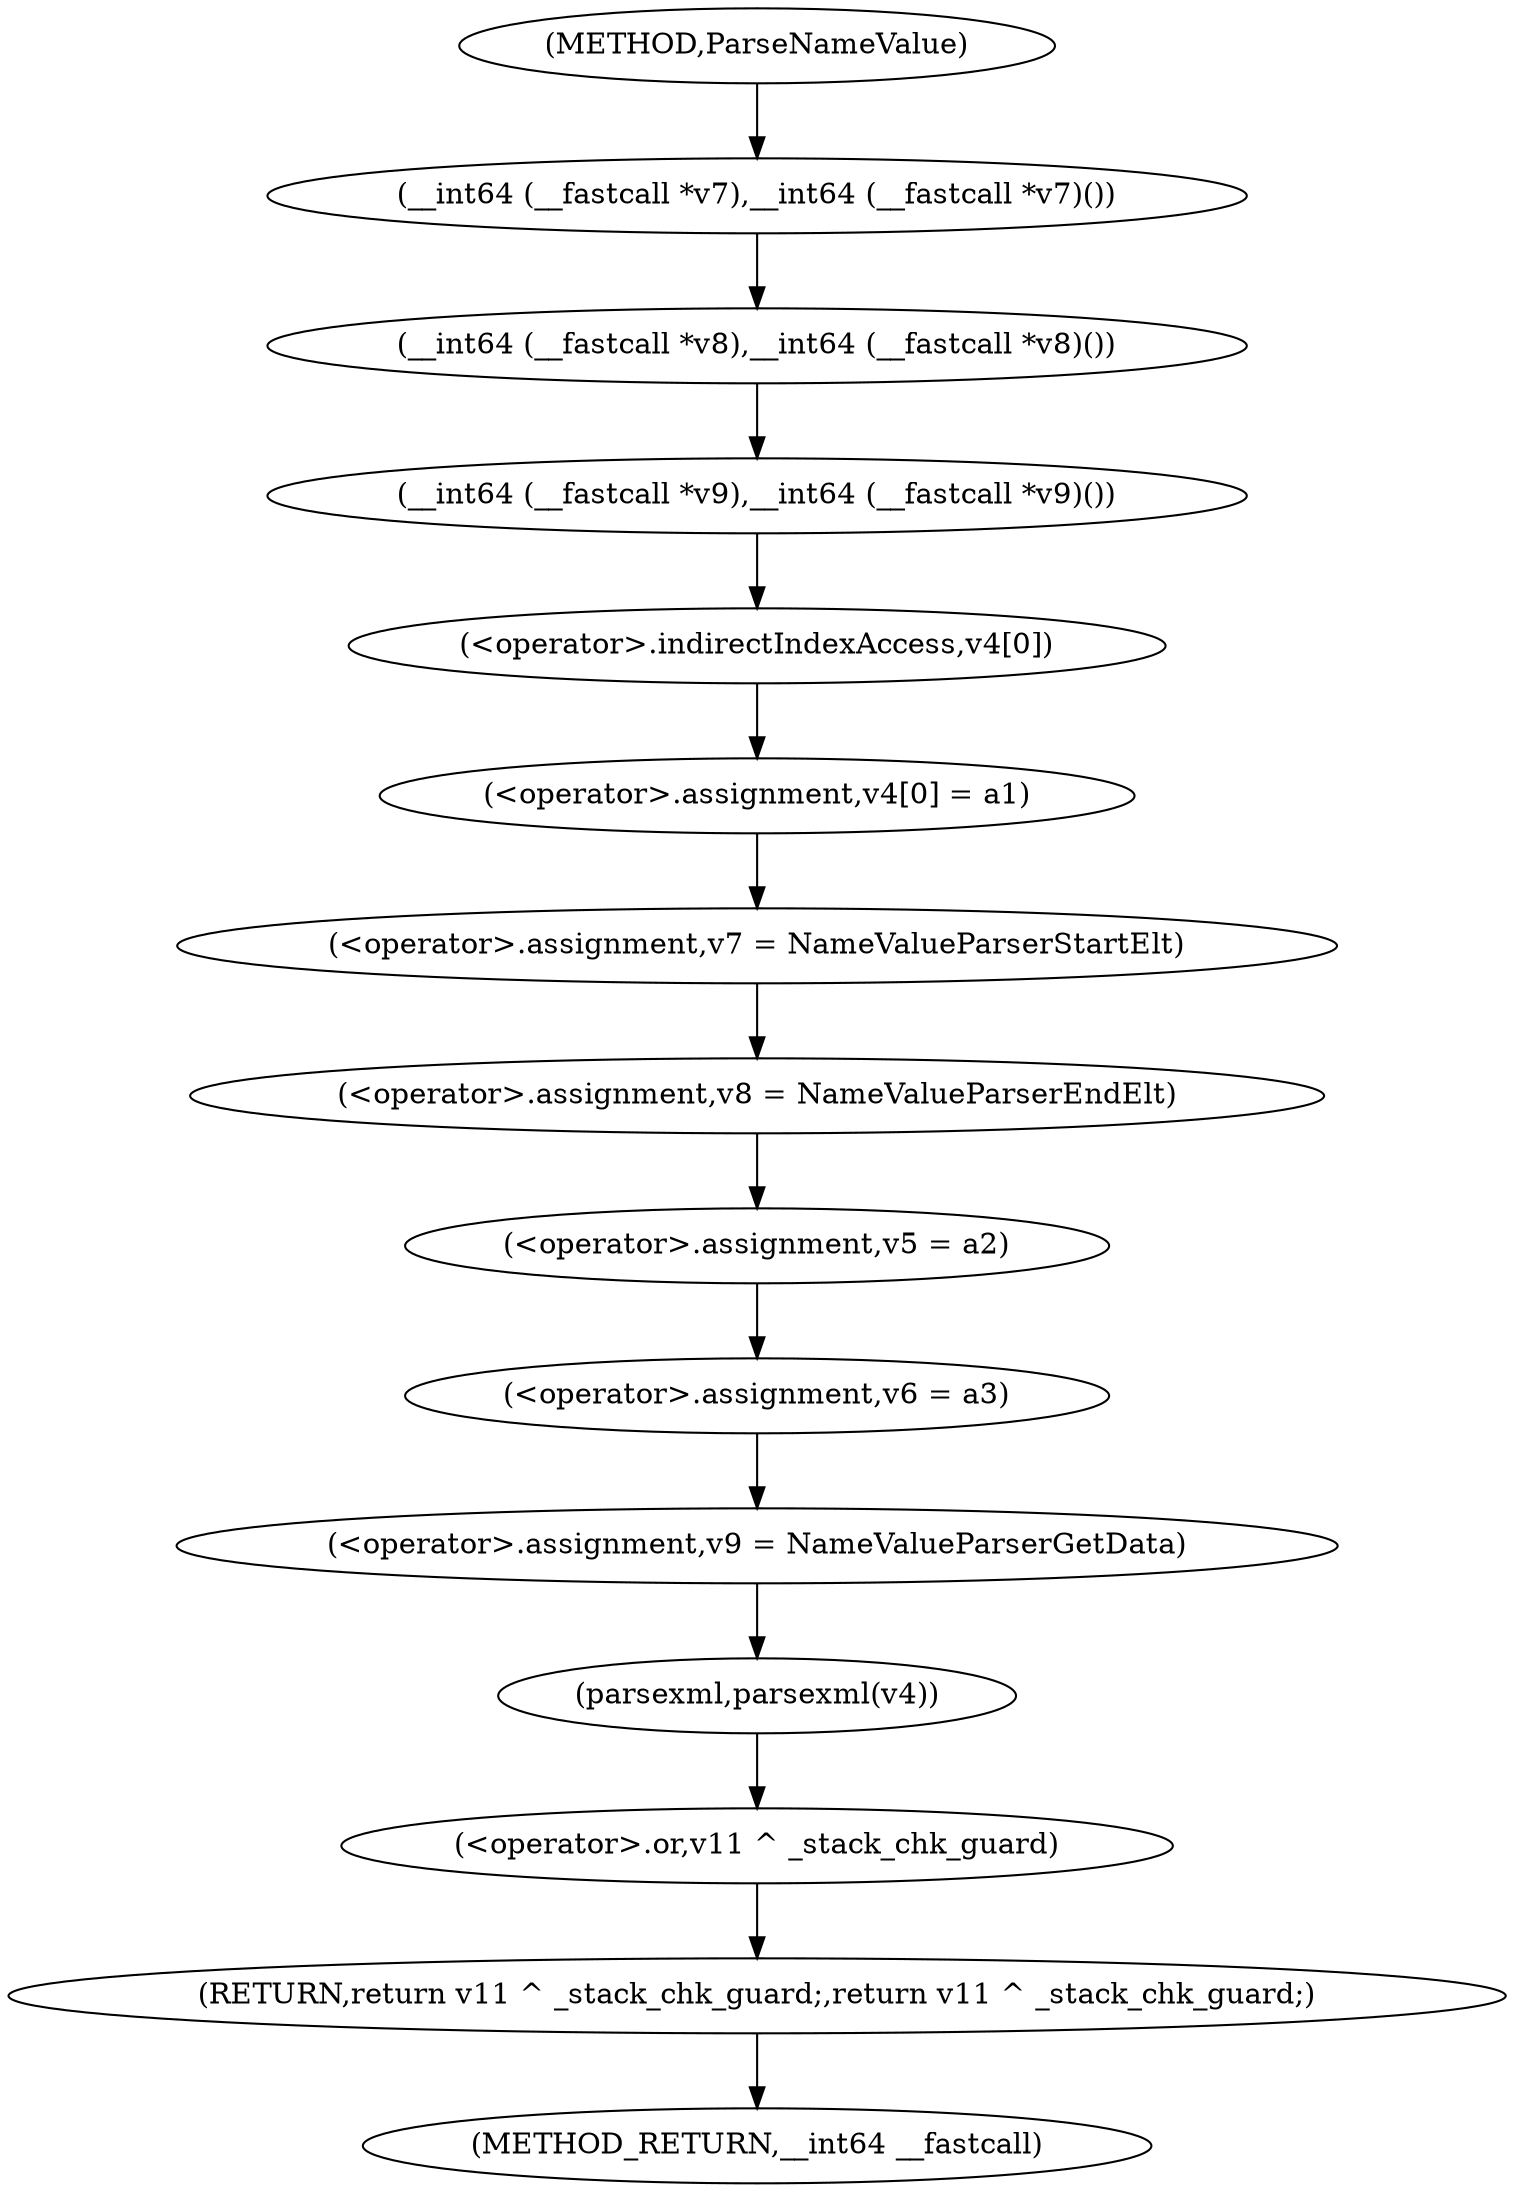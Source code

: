 digraph ParseNameValue {  
"1000117" [label = "(__int64 (__fastcall *v7),__int64 (__fastcall *v7)())" ]
"1000118" [label = "(__int64 (__fastcall *v8),__int64 (__fastcall *v8)())" ]
"1000119" [label = "(__int64 (__fastcall *v9),__int64 (__fastcall *v9)())" ]
"1000122" [label = "(<operator>.assignment,v4[0] = a1)" ]
"1000123" [label = "(<operator>.indirectIndexAccess,v4[0])" ]
"1000137" [label = "(<operator>.assignment,v7 = NameValueParserStartElt)" ]
"1000143" [label = "(<operator>.assignment,v8 = NameValueParserEndElt)" ]
"1000146" [label = "(<operator>.assignment,v5 = a2)" ]
"1000149" [label = "(<operator>.assignment,v6 = a3)" ]
"1000152" [label = "(<operator>.assignment,v9 = NameValueParserGetData)" ]
"1000156" [label = "(parsexml,parsexml(v4))" ]
"1000158" [label = "(RETURN,return v11 ^ _stack_chk_guard;,return v11 ^ _stack_chk_guard;)" ]
"1000159" [label = "(<operator>.or,v11 ^ _stack_chk_guard)" ]
"1000109" [label = "(METHOD,ParseNameValue)" ]
"1000162" [label = "(METHOD_RETURN,__int64 __fastcall)" ]
  "1000117" -> "1000118" 
  "1000118" -> "1000119" 
  "1000119" -> "1000123" 
  "1000122" -> "1000137" 
  "1000123" -> "1000122" 
  "1000137" -> "1000143" 
  "1000143" -> "1000146" 
  "1000146" -> "1000149" 
  "1000149" -> "1000152" 
  "1000152" -> "1000156" 
  "1000156" -> "1000159" 
  "1000158" -> "1000162" 
  "1000159" -> "1000158" 
  "1000109" -> "1000117" 
}
